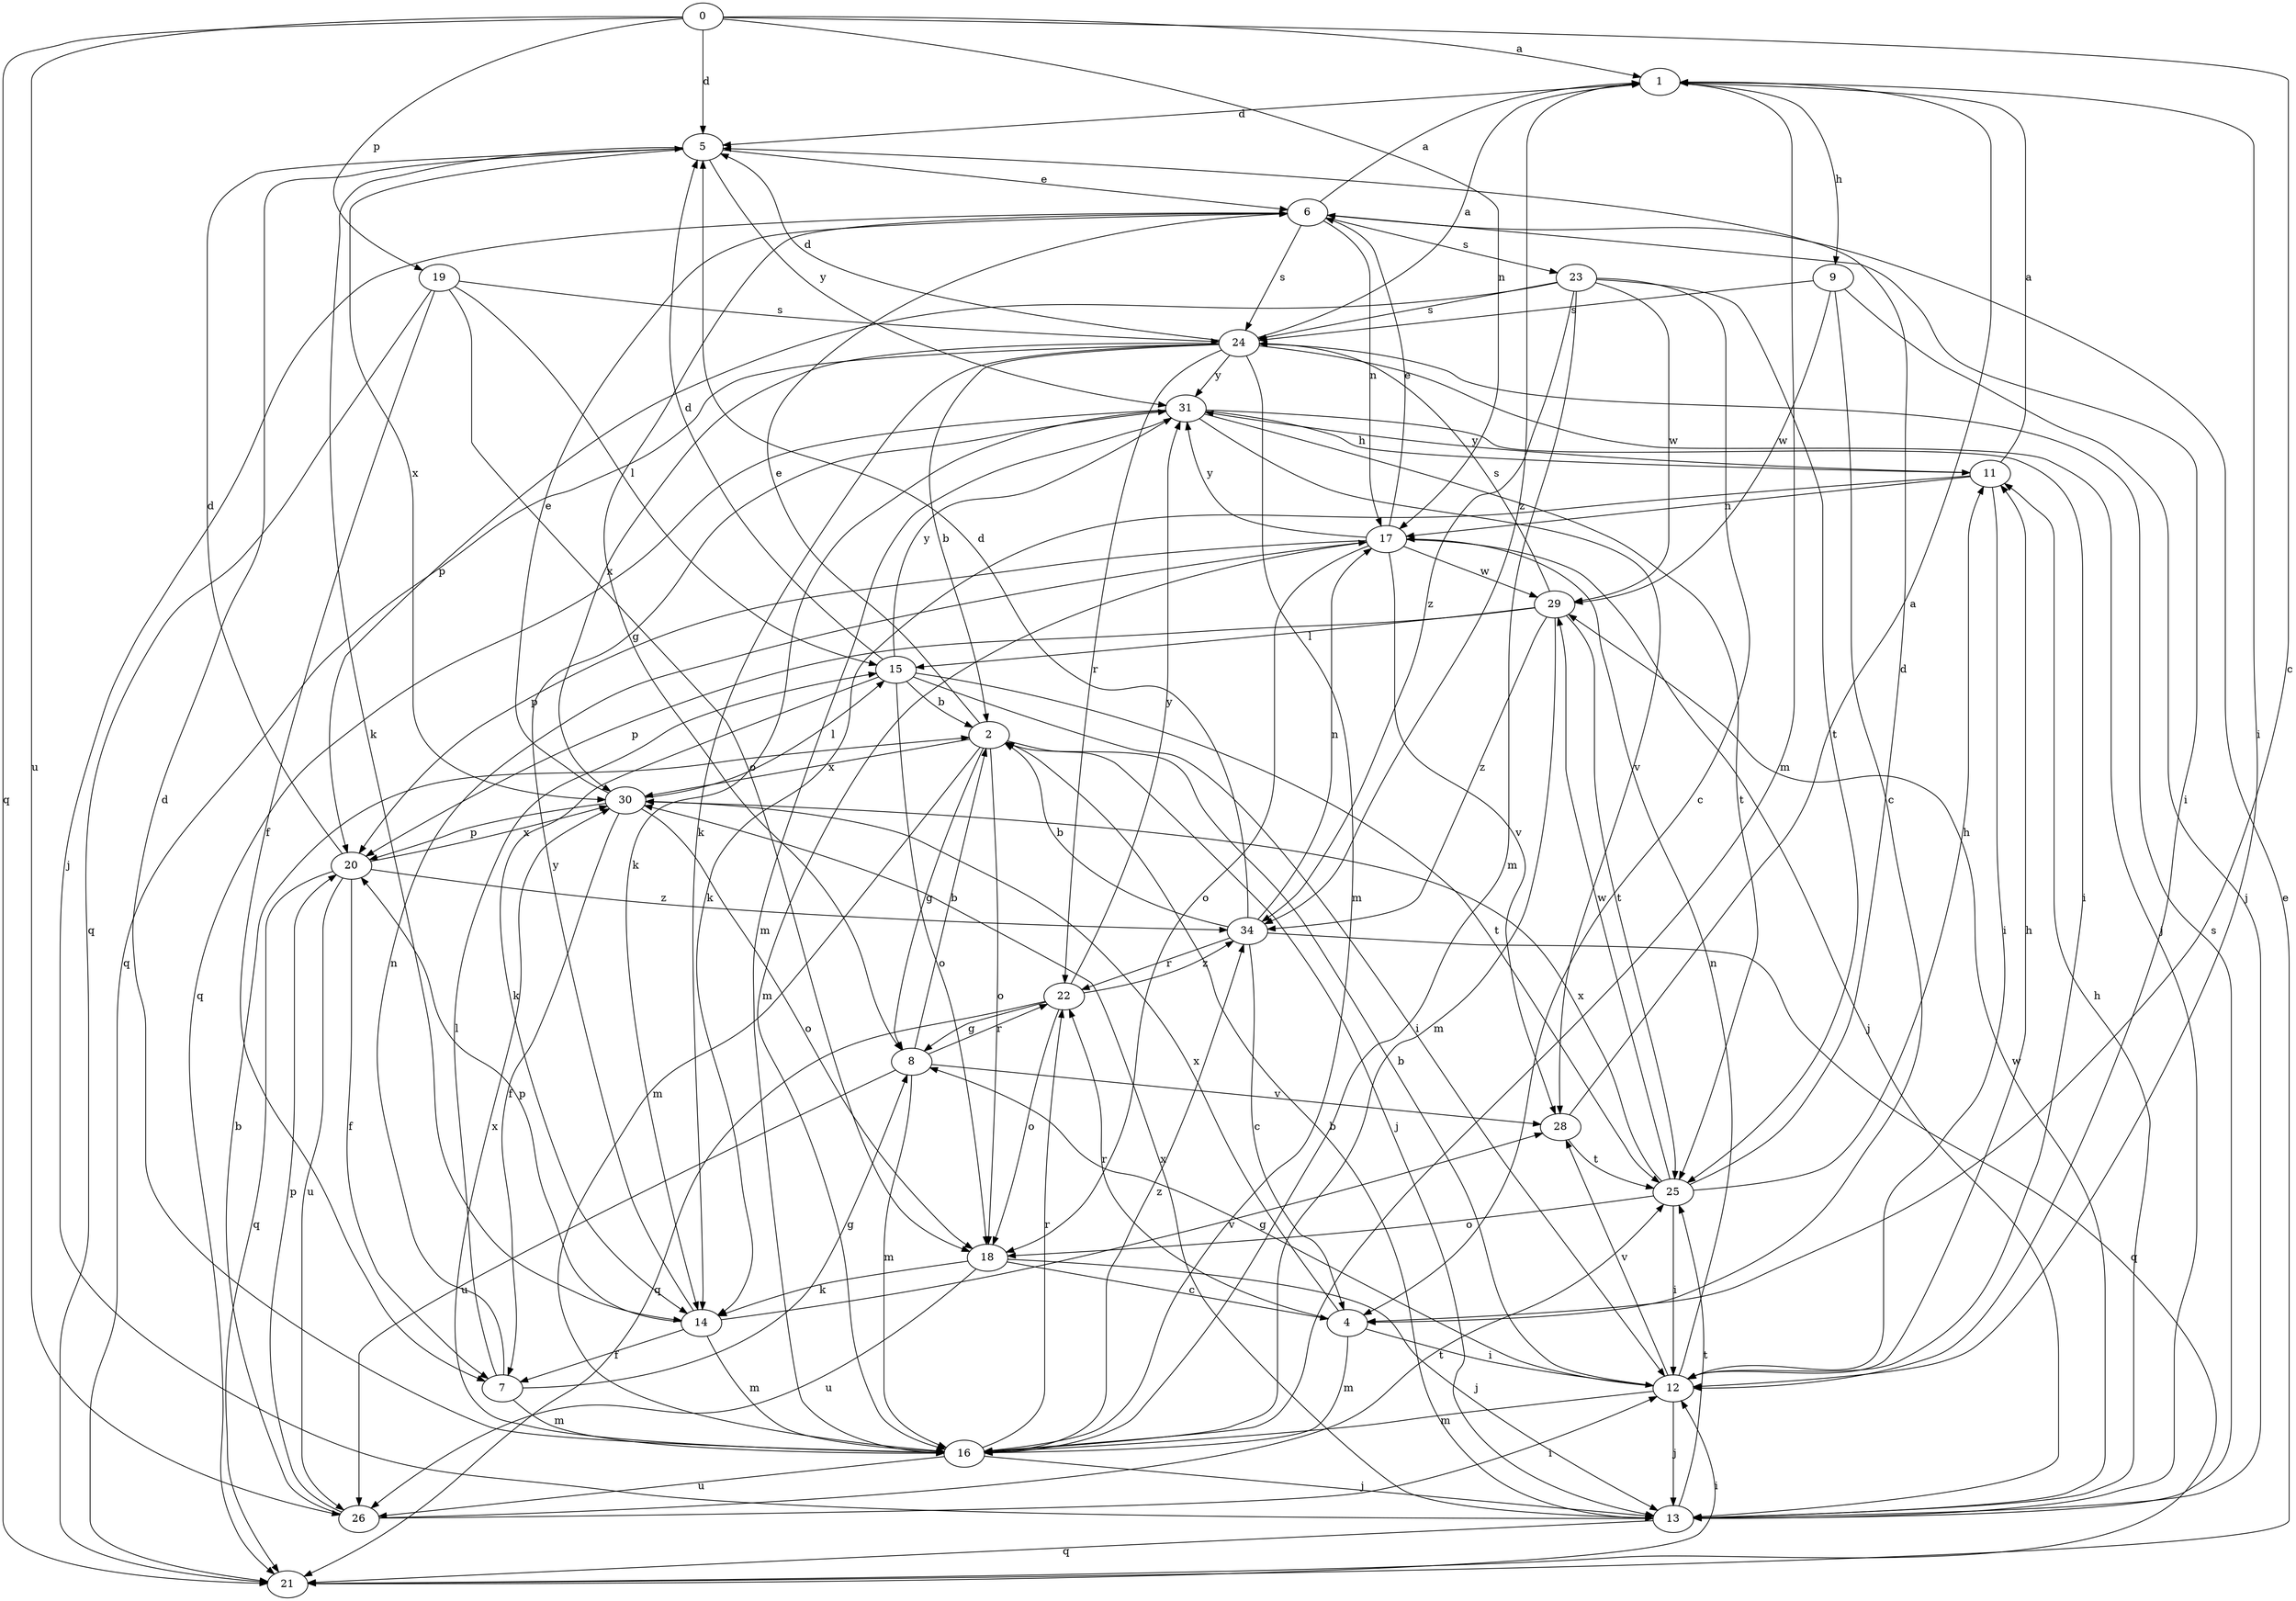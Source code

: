 strict digraph  {
0;
1;
2;
4;
5;
6;
7;
8;
9;
11;
12;
13;
14;
15;
16;
17;
18;
19;
20;
21;
22;
23;
24;
25;
26;
28;
29;
30;
31;
34;
0 -> 1  [label=a];
0 -> 4  [label=c];
0 -> 5  [label=d];
0 -> 17  [label=n];
0 -> 19  [label=p];
0 -> 21  [label=q];
0 -> 26  [label=u];
1 -> 5  [label=d];
1 -> 9  [label=h];
1 -> 12  [label=i];
1 -> 16  [label=m];
1 -> 34  [label=z];
2 -> 6  [label=e];
2 -> 8  [label=g];
2 -> 13  [label=j];
2 -> 16  [label=m];
2 -> 18  [label=o];
2 -> 30  [label=x];
4 -> 12  [label=i];
4 -> 16  [label=m];
4 -> 22  [label=r];
4 -> 30  [label=x];
5 -> 6  [label=e];
5 -> 14  [label=k];
5 -> 30  [label=x];
5 -> 31  [label=y];
6 -> 1  [label=a];
6 -> 8  [label=g];
6 -> 12  [label=i];
6 -> 13  [label=j];
6 -> 17  [label=n];
6 -> 23  [label=s];
6 -> 24  [label=s];
7 -> 8  [label=g];
7 -> 15  [label=l];
7 -> 16  [label=m];
7 -> 17  [label=n];
8 -> 2  [label=b];
8 -> 16  [label=m];
8 -> 22  [label=r];
8 -> 26  [label=u];
8 -> 28  [label=v];
9 -> 4  [label=c];
9 -> 13  [label=j];
9 -> 24  [label=s];
9 -> 29  [label=w];
11 -> 1  [label=a];
11 -> 12  [label=i];
11 -> 14  [label=k];
11 -> 17  [label=n];
11 -> 31  [label=y];
12 -> 2  [label=b];
12 -> 8  [label=g];
12 -> 11  [label=h];
12 -> 13  [label=j];
12 -> 16  [label=m];
12 -> 17  [label=n];
12 -> 28  [label=v];
13 -> 2  [label=b];
13 -> 11  [label=h];
13 -> 21  [label=q];
13 -> 24  [label=s];
13 -> 25  [label=t];
13 -> 29  [label=w];
13 -> 30  [label=x];
14 -> 7  [label=f];
14 -> 16  [label=m];
14 -> 20  [label=p];
14 -> 28  [label=v];
14 -> 31  [label=y];
15 -> 2  [label=b];
15 -> 5  [label=d];
15 -> 12  [label=i];
15 -> 14  [label=k];
15 -> 18  [label=o];
15 -> 25  [label=t];
15 -> 31  [label=y];
16 -> 5  [label=d];
16 -> 13  [label=j];
16 -> 22  [label=r];
16 -> 26  [label=u];
16 -> 30  [label=x];
16 -> 34  [label=z];
17 -> 6  [label=e];
17 -> 13  [label=j];
17 -> 16  [label=m];
17 -> 18  [label=o];
17 -> 20  [label=p];
17 -> 28  [label=v];
17 -> 29  [label=w];
17 -> 31  [label=y];
18 -> 4  [label=c];
18 -> 13  [label=j];
18 -> 14  [label=k];
18 -> 26  [label=u];
19 -> 7  [label=f];
19 -> 15  [label=l];
19 -> 18  [label=o];
19 -> 21  [label=q];
19 -> 24  [label=s];
20 -> 5  [label=d];
20 -> 7  [label=f];
20 -> 21  [label=q];
20 -> 26  [label=u];
20 -> 30  [label=x];
20 -> 34  [label=z];
21 -> 6  [label=e];
21 -> 12  [label=i];
22 -> 8  [label=g];
22 -> 18  [label=o];
22 -> 21  [label=q];
22 -> 31  [label=y];
22 -> 34  [label=z];
23 -> 4  [label=c];
23 -> 16  [label=m];
23 -> 20  [label=p];
23 -> 24  [label=s];
23 -> 25  [label=t];
23 -> 29  [label=w];
23 -> 34  [label=z];
24 -> 1  [label=a];
24 -> 2  [label=b];
24 -> 5  [label=d];
24 -> 13  [label=j];
24 -> 14  [label=k];
24 -> 16  [label=m];
24 -> 21  [label=q];
24 -> 22  [label=r];
24 -> 30  [label=x];
24 -> 31  [label=y];
25 -> 5  [label=d];
25 -> 11  [label=h];
25 -> 12  [label=i];
25 -> 18  [label=o];
25 -> 29  [label=w];
25 -> 30  [label=x];
26 -> 2  [label=b];
26 -> 12  [label=i];
26 -> 20  [label=p];
26 -> 25  [label=t];
28 -> 1  [label=a];
28 -> 25  [label=t];
29 -> 15  [label=l];
29 -> 16  [label=m];
29 -> 20  [label=p];
29 -> 24  [label=s];
29 -> 25  [label=t];
29 -> 34  [label=z];
30 -> 6  [label=e];
30 -> 7  [label=f];
30 -> 15  [label=l];
30 -> 18  [label=o];
30 -> 20  [label=p];
31 -> 11  [label=h];
31 -> 12  [label=i];
31 -> 14  [label=k];
31 -> 16  [label=m];
31 -> 21  [label=q];
31 -> 25  [label=t];
31 -> 28  [label=v];
34 -> 2  [label=b];
34 -> 4  [label=c];
34 -> 5  [label=d];
34 -> 17  [label=n];
34 -> 21  [label=q];
34 -> 22  [label=r];
}
